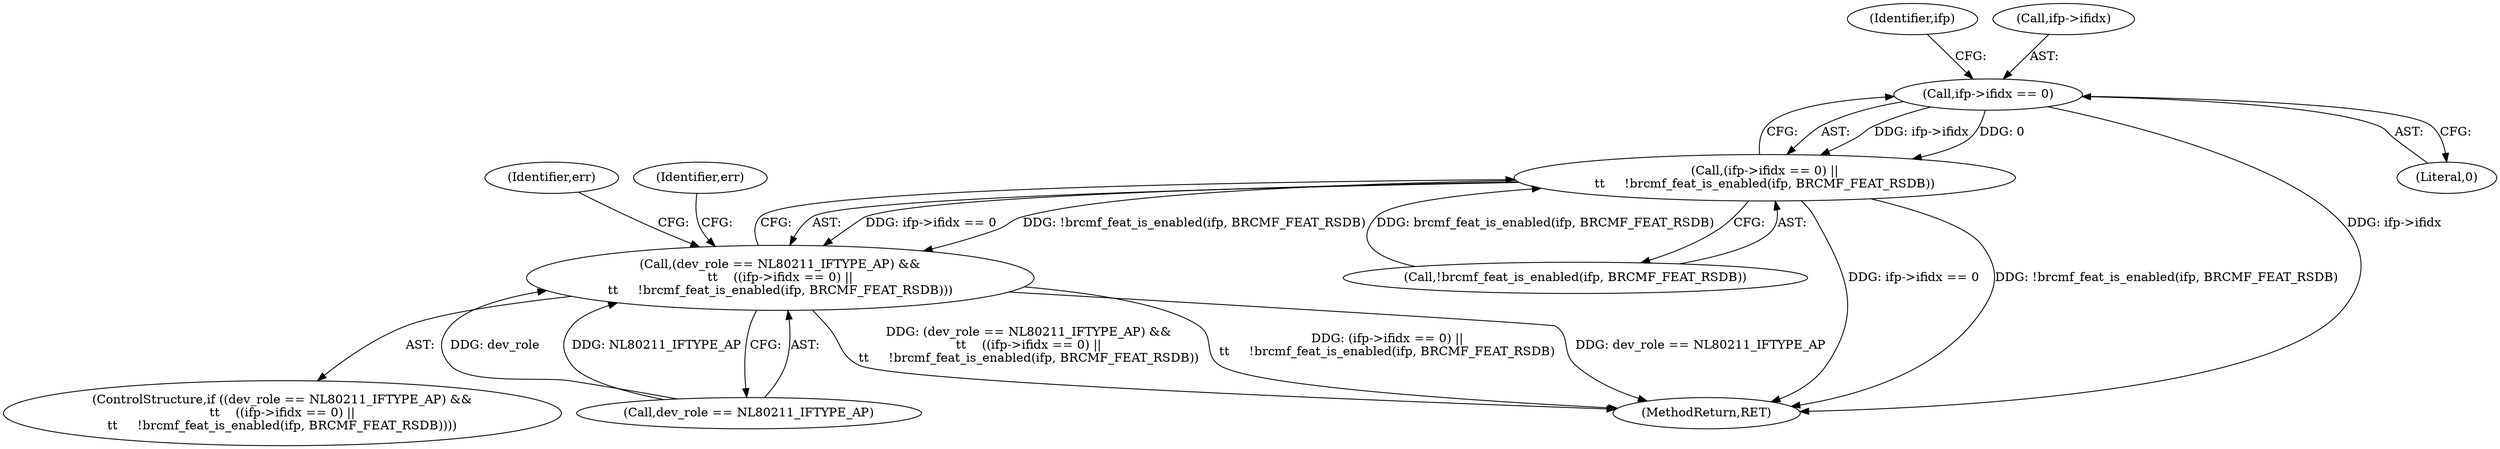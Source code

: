 digraph "0_linux_ded89912156b1a47d940a0c954c43afbabd0c42c@pointer" {
"1000527" [label="(Call,ifp->ifidx == 0)"];
"1000526" [label="(Call,(ifp->ifidx == 0) ||\n\t\t     !brcmf_feat_is_enabled(ifp, BRCMF_FEAT_RSDB))"];
"1000522" [label="(Call,(dev_role == NL80211_IFTYPE_AP) &&\n\t\t    ((ifp->ifidx == 0) ||\n\t\t     !brcmf_feat_is_enabled(ifp, BRCMF_FEAT_RSDB)))"];
"1000538" [label="(Identifier,err)"];
"1000526" [label="(Call,(ifp->ifidx == 0) ||\n\t\t     !brcmf_feat_is_enabled(ifp, BRCMF_FEAT_RSDB))"];
"1000532" [label="(Call,!brcmf_feat_is_enabled(ifp, BRCMF_FEAT_RSDB))"];
"1000814" [label="(MethodReturn,RET)"];
"1000557" [label="(Identifier,err)"];
"1000534" [label="(Identifier,ifp)"];
"1000521" [label="(ControlStructure,if ((dev_role == NL80211_IFTYPE_AP) &&\n\t\t    ((ifp->ifidx == 0) ||\n\t\t     !brcmf_feat_is_enabled(ifp, BRCMF_FEAT_RSDB))))"];
"1000528" [label="(Call,ifp->ifidx)"];
"1000523" [label="(Call,dev_role == NL80211_IFTYPE_AP)"];
"1000522" [label="(Call,(dev_role == NL80211_IFTYPE_AP) &&\n\t\t    ((ifp->ifidx == 0) ||\n\t\t     !brcmf_feat_is_enabled(ifp, BRCMF_FEAT_RSDB)))"];
"1000531" [label="(Literal,0)"];
"1000527" [label="(Call,ifp->ifidx == 0)"];
"1000527" -> "1000526"  [label="AST: "];
"1000527" -> "1000531"  [label="CFG: "];
"1000528" -> "1000527"  [label="AST: "];
"1000531" -> "1000527"  [label="AST: "];
"1000534" -> "1000527"  [label="CFG: "];
"1000526" -> "1000527"  [label="CFG: "];
"1000527" -> "1000814"  [label="DDG: ifp->ifidx"];
"1000527" -> "1000526"  [label="DDG: ifp->ifidx"];
"1000527" -> "1000526"  [label="DDG: 0"];
"1000526" -> "1000522"  [label="AST: "];
"1000526" -> "1000532"  [label="CFG: "];
"1000532" -> "1000526"  [label="AST: "];
"1000522" -> "1000526"  [label="CFG: "];
"1000526" -> "1000814"  [label="DDG: ifp->ifidx == 0"];
"1000526" -> "1000814"  [label="DDG: !brcmf_feat_is_enabled(ifp, BRCMF_FEAT_RSDB)"];
"1000526" -> "1000522"  [label="DDG: ifp->ifidx == 0"];
"1000526" -> "1000522"  [label="DDG: !brcmf_feat_is_enabled(ifp, BRCMF_FEAT_RSDB)"];
"1000532" -> "1000526"  [label="DDG: brcmf_feat_is_enabled(ifp, BRCMF_FEAT_RSDB)"];
"1000522" -> "1000521"  [label="AST: "];
"1000522" -> "1000523"  [label="CFG: "];
"1000523" -> "1000522"  [label="AST: "];
"1000538" -> "1000522"  [label="CFG: "];
"1000557" -> "1000522"  [label="CFG: "];
"1000522" -> "1000814"  [label="DDG: (dev_role == NL80211_IFTYPE_AP) &&\n\t\t    ((ifp->ifidx == 0) ||\n\t\t     !brcmf_feat_is_enabled(ifp, BRCMF_FEAT_RSDB))"];
"1000522" -> "1000814"  [label="DDG: (ifp->ifidx == 0) ||\n\t\t     !brcmf_feat_is_enabled(ifp, BRCMF_FEAT_RSDB)"];
"1000522" -> "1000814"  [label="DDG: dev_role == NL80211_IFTYPE_AP"];
"1000523" -> "1000522"  [label="DDG: dev_role"];
"1000523" -> "1000522"  [label="DDG: NL80211_IFTYPE_AP"];
}
